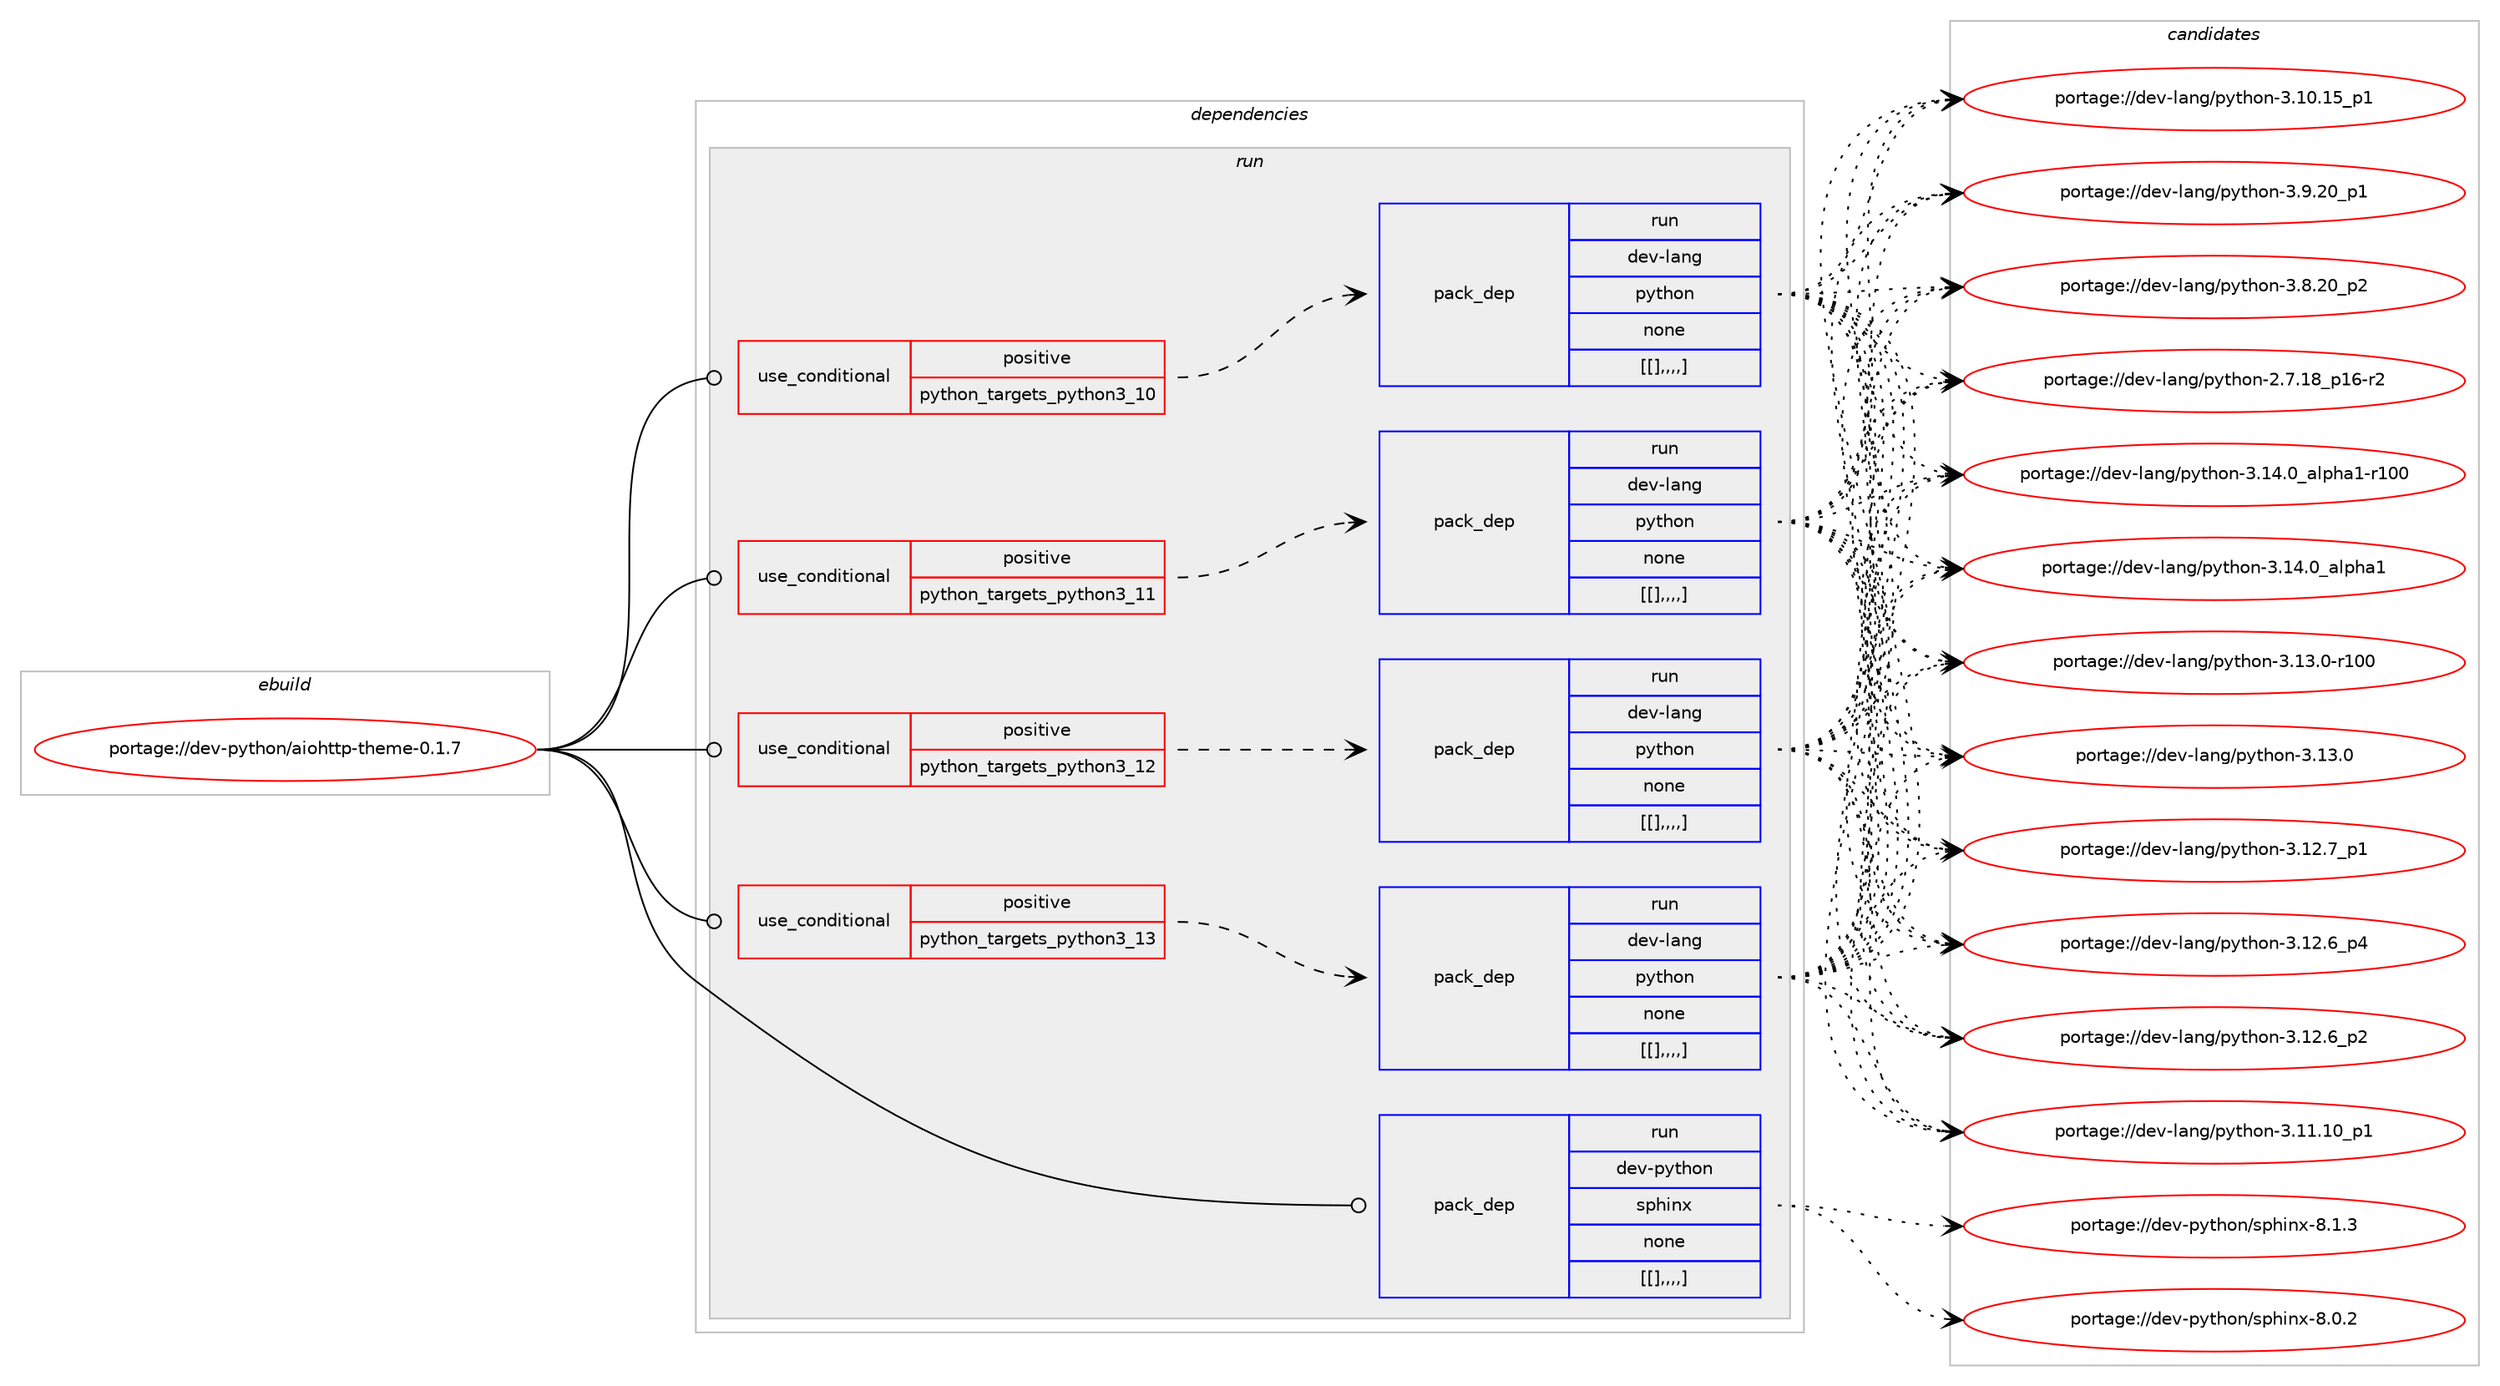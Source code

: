 digraph prolog {

# *************
# Graph options
# *************

newrank=true;
concentrate=true;
compound=true;
graph [rankdir=LR,fontname=Helvetica,fontsize=10,ranksep=1.5];#, ranksep=2.5, nodesep=0.2];
edge  [arrowhead=vee];
node  [fontname=Helvetica,fontsize=10];

# **********
# The ebuild
# **********

subgraph cluster_leftcol {
color=gray;
label=<<i>ebuild</i>>;
id [label="portage://dev-python/aiohttp-theme-0.1.7", color=red, width=4, href="../dev-python/aiohttp-theme-0.1.7.svg"];
}

# ****************
# The dependencies
# ****************

subgraph cluster_midcol {
color=gray;
label=<<i>dependencies</i>>;
subgraph cluster_compile {
fillcolor="#eeeeee";
style=filled;
label=<<i>compile</i>>;
}
subgraph cluster_compileandrun {
fillcolor="#eeeeee";
style=filled;
label=<<i>compile and run</i>>;
}
subgraph cluster_run {
fillcolor="#eeeeee";
style=filled;
label=<<i>run</i>>;
subgraph cond32704 {
dependency146578 [label=<<TABLE BORDER="0" CELLBORDER="1" CELLSPACING="0" CELLPADDING="4"><TR><TD ROWSPAN="3" CELLPADDING="10">use_conditional</TD></TR><TR><TD>positive</TD></TR><TR><TD>python_targets_python3_10</TD></TR></TABLE>>, shape=none, color=red];
subgraph pack112554 {
dependency146588 [label=<<TABLE BORDER="0" CELLBORDER="1" CELLSPACING="0" CELLPADDING="4" WIDTH="220"><TR><TD ROWSPAN="6" CELLPADDING="30">pack_dep</TD></TR><TR><TD WIDTH="110">run</TD></TR><TR><TD>dev-lang</TD></TR><TR><TD>python</TD></TR><TR><TD>none</TD></TR><TR><TD>[[],,,,]</TD></TR></TABLE>>, shape=none, color=blue];
}
dependency146578:e -> dependency146588:w [weight=20,style="dashed",arrowhead="vee"];
}
id:e -> dependency146578:w [weight=20,style="solid",arrowhead="odot"];
subgraph cond32707 {
dependency146596 [label=<<TABLE BORDER="0" CELLBORDER="1" CELLSPACING="0" CELLPADDING="4"><TR><TD ROWSPAN="3" CELLPADDING="10">use_conditional</TD></TR><TR><TD>positive</TD></TR><TR><TD>python_targets_python3_11</TD></TR></TABLE>>, shape=none, color=red];
subgraph pack112564 {
dependency146598 [label=<<TABLE BORDER="0" CELLBORDER="1" CELLSPACING="0" CELLPADDING="4" WIDTH="220"><TR><TD ROWSPAN="6" CELLPADDING="30">pack_dep</TD></TR><TR><TD WIDTH="110">run</TD></TR><TR><TD>dev-lang</TD></TR><TR><TD>python</TD></TR><TR><TD>none</TD></TR><TR><TD>[[],,,,]</TD></TR></TABLE>>, shape=none, color=blue];
}
dependency146596:e -> dependency146598:w [weight=20,style="dashed",arrowhead="vee"];
}
id:e -> dependency146596:w [weight=20,style="solid",arrowhead="odot"];
subgraph cond32712 {
dependency146604 [label=<<TABLE BORDER="0" CELLBORDER="1" CELLSPACING="0" CELLPADDING="4"><TR><TD ROWSPAN="3" CELLPADDING="10">use_conditional</TD></TR><TR><TD>positive</TD></TR><TR><TD>python_targets_python3_12</TD></TR></TABLE>>, shape=none, color=red];
subgraph pack112569 {
dependency146607 [label=<<TABLE BORDER="0" CELLBORDER="1" CELLSPACING="0" CELLPADDING="4" WIDTH="220"><TR><TD ROWSPAN="6" CELLPADDING="30">pack_dep</TD></TR><TR><TD WIDTH="110">run</TD></TR><TR><TD>dev-lang</TD></TR><TR><TD>python</TD></TR><TR><TD>none</TD></TR><TR><TD>[[],,,,]</TD></TR></TABLE>>, shape=none, color=blue];
}
dependency146604:e -> dependency146607:w [weight=20,style="dashed",arrowhead="vee"];
}
id:e -> dependency146604:w [weight=20,style="solid",arrowhead="odot"];
subgraph cond32716 {
dependency146612 [label=<<TABLE BORDER="0" CELLBORDER="1" CELLSPACING="0" CELLPADDING="4"><TR><TD ROWSPAN="3" CELLPADDING="10">use_conditional</TD></TR><TR><TD>positive</TD></TR><TR><TD>python_targets_python3_13</TD></TR></TABLE>>, shape=none, color=red];
subgraph pack112573 {
dependency146615 [label=<<TABLE BORDER="0" CELLBORDER="1" CELLSPACING="0" CELLPADDING="4" WIDTH="220"><TR><TD ROWSPAN="6" CELLPADDING="30">pack_dep</TD></TR><TR><TD WIDTH="110">run</TD></TR><TR><TD>dev-lang</TD></TR><TR><TD>python</TD></TR><TR><TD>none</TD></TR><TR><TD>[[],,,,]</TD></TR></TABLE>>, shape=none, color=blue];
}
dependency146612:e -> dependency146615:w [weight=20,style="dashed",arrowhead="vee"];
}
id:e -> dependency146612:w [weight=20,style="solid",arrowhead="odot"];
subgraph pack112576 {
dependency146619 [label=<<TABLE BORDER="0" CELLBORDER="1" CELLSPACING="0" CELLPADDING="4" WIDTH="220"><TR><TD ROWSPAN="6" CELLPADDING="30">pack_dep</TD></TR><TR><TD WIDTH="110">run</TD></TR><TR><TD>dev-python</TD></TR><TR><TD>sphinx</TD></TR><TR><TD>none</TD></TR><TR><TD>[[],,,,]</TD></TR></TABLE>>, shape=none, color=blue];
}
id:e -> dependency146619:w [weight=20,style="solid",arrowhead="odot"];
}
}

# **************
# The candidates
# **************

subgraph cluster_choices {
rank=same;
color=gray;
label=<<i>candidates</i>>;

subgraph choice112397 {
color=black;
nodesep=1;
choice100101118451089711010347112121116104111110455146495246489597108112104974945114494848 [label="portage://dev-lang/python-3.14.0_alpha1-r100", color=red, width=4,href="../dev-lang/python-3.14.0_alpha1-r100.svg"];
choice1001011184510897110103471121211161041111104551464952464895971081121049749 [label="portage://dev-lang/python-3.14.0_alpha1", color=red, width=4,href="../dev-lang/python-3.14.0_alpha1.svg"];
choice1001011184510897110103471121211161041111104551464951464845114494848 [label="portage://dev-lang/python-3.13.0-r100", color=red, width=4,href="../dev-lang/python-3.13.0-r100.svg"];
choice10010111845108971101034711212111610411111045514649514648 [label="portage://dev-lang/python-3.13.0", color=red, width=4,href="../dev-lang/python-3.13.0.svg"];
choice100101118451089711010347112121116104111110455146495046559511249 [label="portage://dev-lang/python-3.12.7_p1", color=red, width=4,href="../dev-lang/python-3.12.7_p1.svg"];
choice100101118451089711010347112121116104111110455146495046549511252 [label="portage://dev-lang/python-3.12.6_p4", color=red, width=4,href="../dev-lang/python-3.12.6_p4.svg"];
choice100101118451089711010347112121116104111110455146495046549511250 [label="portage://dev-lang/python-3.12.6_p2", color=red, width=4,href="../dev-lang/python-3.12.6_p2.svg"];
choice10010111845108971101034711212111610411111045514649494649489511249 [label="portage://dev-lang/python-3.11.10_p1", color=red, width=4,href="../dev-lang/python-3.11.10_p1.svg"];
choice10010111845108971101034711212111610411111045514649484649539511249 [label="portage://dev-lang/python-3.10.15_p1", color=red, width=4,href="../dev-lang/python-3.10.15_p1.svg"];
choice100101118451089711010347112121116104111110455146574650489511249 [label="portage://dev-lang/python-3.9.20_p1", color=red, width=4,href="../dev-lang/python-3.9.20_p1.svg"];
choice100101118451089711010347112121116104111110455146564650489511250 [label="portage://dev-lang/python-3.8.20_p2", color=red, width=4,href="../dev-lang/python-3.8.20_p2.svg"];
choice100101118451089711010347112121116104111110455046554649569511249544511450 [label="portage://dev-lang/python-2.7.18_p16-r2", color=red, width=4,href="../dev-lang/python-2.7.18_p16-r2.svg"];
dependency146588:e -> choice100101118451089711010347112121116104111110455146495246489597108112104974945114494848:w [style=dotted,weight="100"];
dependency146588:e -> choice1001011184510897110103471121211161041111104551464952464895971081121049749:w [style=dotted,weight="100"];
dependency146588:e -> choice1001011184510897110103471121211161041111104551464951464845114494848:w [style=dotted,weight="100"];
dependency146588:e -> choice10010111845108971101034711212111610411111045514649514648:w [style=dotted,weight="100"];
dependency146588:e -> choice100101118451089711010347112121116104111110455146495046559511249:w [style=dotted,weight="100"];
dependency146588:e -> choice100101118451089711010347112121116104111110455146495046549511252:w [style=dotted,weight="100"];
dependency146588:e -> choice100101118451089711010347112121116104111110455146495046549511250:w [style=dotted,weight="100"];
dependency146588:e -> choice10010111845108971101034711212111610411111045514649494649489511249:w [style=dotted,weight="100"];
dependency146588:e -> choice10010111845108971101034711212111610411111045514649484649539511249:w [style=dotted,weight="100"];
dependency146588:e -> choice100101118451089711010347112121116104111110455146574650489511249:w [style=dotted,weight="100"];
dependency146588:e -> choice100101118451089711010347112121116104111110455146564650489511250:w [style=dotted,weight="100"];
dependency146588:e -> choice100101118451089711010347112121116104111110455046554649569511249544511450:w [style=dotted,weight="100"];
}
subgraph choice112412 {
color=black;
nodesep=1;
choice100101118451089711010347112121116104111110455146495246489597108112104974945114494848 [label="portage://dev-lang/python-3.14.0_alpha1-r100", color=red, width=4,href="../dev-lang/python-3.14.0_alpha1-r100.svg"];
choice1001011184510897110103471121211161041111104551464952464895971081121049749 [label="portage://dev-lang/python-3.14.0_alpha1", color=red, width=4,href="../dev-lang/python-3.14.0_alpha1.svg"];
choice1001011184510897110103471121211161041111104551464951464845114494848 [label="portage://dev-lang/python-3.13.0-r100", color=red, width=4,href="../dev-lang/python-3.13.0-r100.svg"];
choice10010111845108971101034711212111610411111045514649514648 [label="portage://dev-lang/python-3.13.0", color=red, width=4,href="../dev-lang/python-3.13.0.svg"];
choice100101118451089711010347112121116104111110455146495046559511249 [label="portage://dev-lang/python-3.12.7_p1", color=red, width=4,href="../dev-lang/python-3.12.7_p1.svg"];
choice100101118451089711010347112121116104111110455146495046549511252 [label="portage://dev-lang/python-3.12.6_p4", color=red, width=4,href="../dev-lang/python-3.12.6_p4.svg"];
choice100101118451089711010347112121116104111110455146495046549511250 [label="portage://dev-lang/python-3.12.6_p2", color=red, width=4,href="../dev-lang/python-3.12.6_p2.svg"];
choice10010111845108971101034711212111610411111045514649494649489511249 [label="portage://dev-lang/python-3.11.10_p1", color=red, width=4,href="../dev-lang/python-3.11.10_p1.svg"];
choice10010111845108971101034711212111610411111045514649484649539511249 [label="portage://dev-lang/python-3.10.15_p1", color=red, width=4,href="../dev-lang/python-3.10.15_p1.svg"];
choice100101118451089711010347112121116104111110455146574650489511249 [label="portage://dev-lang/python-3.9.20_p1", color=red, width=4,href="../dev-lang/python-3.9.20_p1.svg"];
choice100101118451089711010347112121116104111110455146564650489511250 [label="portage://dev-lang/python-3.8.20_p2", color=red, width=4,href="../dev-lang/python-3.8.20_p2.svg"];
choice100101118451089711010347112121116104111110455046554649569511249544511450 [label="portage://dev-lang/python-2.7.18_p16-r2", color=red, width=4,href="../dev-lang/python-2.7.18_p16-r2.svg"];
dependency146598:e -> choice100101118451089711010347112121116104111110455146495246489597108112104974945114494848:w [style=dotted,weight="100"];
dependency146598:e -> choice1001011184510897110103471121211161041111104551464952464895971081121049749:w [style=dotted,weight="100"];
dependency146598:e -> choice1001011184510897110103471121211161041111104551464951464845114494848:w [style=dotted,weight="100"];
dependency146598:e -> choice10010111845108971101034711212111610411111045514649514648:w [style=dotted,weight="100"];
dependency146598:e -> choice100101118451089711010347112121116104111110455146495046559511249:w [style=dotted,weight="100"];
dependency146598:e -> choice100101118451089711010347112121116104111110455146495046549511252:w [style=dotted,weight="100"];
dependency146598:e -> choice100101118451089711010347112121116104111110455146495046549511250:w [style=dotted,weight="100"];
dependency146598:e -> choice10010111845108971101034711212111610411111045514649494649489511249:w [style=dotted,weight="100"];
dependency146598:e -> choice10010111845108971101034711212111610411111045514649484649539511249:w [style=dotted,weight="100"];
dependency146598:e -> choice100101118451089711010347112121116104111110455146574650489511249:w [style=dotted,weight="100"];
dependency146598:e -> choice100101118451089711010347112121116104111110455146564650489511250:w [style=dotted,weight="100"];
dependency146598:e -> choice100101118451089711010347112121116104111110455046554649569511249544511450:w [style=dotted,weight="100"];
}
subgraph choice112423 {
color=black;
nodesep=1;
choice100101118451089711010347112121116104111110455146495246489597108112104974945114494848 [label="portage://dev-lang/python-3.14.0_alpha1-r100", color=red, width=4,href="../dev-lang/python-3.14.0_alpha1-r100.svg"];
choice1001011184510897110103471121211161041111104551464952464895971081121049749 [label="portage://dev-lang/python-3.14.0_alpha1", color=red, width=4,href="../dev-lang/python-3.14.0_alpha1.svg"];
choice1001011184510897110103471121211161041111104551464951464845114494848 [label="portage://dev-lang/python-3.13.0-r100", color=red, width=4,href="../dev-lang/python-3.13.0-r100.svg"];
choice10010111845108971101034711212111610411111045514649514648 [label="portage://dev-lang/python-3.13.0", color=red, width=4,href="../dev-lang/python-3.13.0.svg"];
choice100101118451089711010347112121116104111110455146495046559511249 [label="portage://dev-lang/python-3.12.7_p1", color=red, width=4,href="../dev-lang/python-3.12.7_p1.svg"];
choice100101118451089711010347112121116104111110455146495046549511252 [label="portage://dev-lang/python-3.12.6_p4", color=red, width=4,href="../dev-lang/python-3.12.6_p4.svg"];
choice100101118451089711010347112121116104111110455146495046549511250 [label="portage://dev-lang/python-3.12.6_p2", color=red, width=4,href="../dev-lang/python-3.12.6_p2.svg"];
choice10010111845108971101034711212111610411111045514649494649489511249 [label="portage://dev-lang/python-3.11.10_p1", color=red, width=4,href="../dev-lang/python-3.11.10_p1.svg"];
choice10010111845108971101034711212111610411111045514649484649539511249 [label="portage://dev-lang/python-3.10.15_p1", color=red, width=4,href="../dev-lang/python-3.10.15_p1.svg"];
choice100101118451089711010347112121116104111110455146574650489511249 [label="portage://dev-lang/python-3.9.20_p1", color=red, width=4,href="../dev-lang/python-3.9.20_p1.svg"];
choice100101118451089711010347112121116104111110455146564650489511250 [label="portage://dev-lang/python-3.8.20_p2", color=red, width=4,href="../dev-lang/python-3.8.20_p2.svg"];
choice100101118451089711010347112121116104111110455046554649569511249544511450 [label="portage://dev-lang/python-2.7.18_p16-r2", color=red, width=4,href="../dev-lang/python-2.7.18_p16-r2.svg"];
dependency146607:e -> choice100101118451089711010347112121116104111110455146495246489597108112104974945114494848:w [style=dotted,weight="100"];
dependency146607:e -> choice1001011184510897110103471121211161041111104551464952464895971081121049749:w [style=dotted,weight="100"];
dependency146607:e -> choice1001011184510897110103471121211161041111104551464951464845114494848:w [style=dotted,weight="100"];
dependency146607:e -> choice10010111845108971101034711212111610411111045514649514648:w [style=dotted,weight="100"];
dependency146607:e -> choice100101118451089711010347112121116104111110455146495046559511249:w [style=dotted,weight="100"];
dependency146607:e -> choice100101118451089711010347112121116104111110455146495046549511252:w [style=dotted,weight="100"];
dependency146607:e -> choice100101118451089711010347112121116104111110455146495046549511250:w [style=dotted,weight="100"];
dependency146607:e -> choice10010111845108971101034711212111610411111045514649494649489511249:w [style=dotted,weight="100"];
dependency146607:e -> choice10010111845108971101034711212111610411111045514649484649539511249:w [style=dotted,weight="100"];
dependency146607:e -> choice100101118451089711010347112121116104111110455146574650489511249:w [style=dotted,weight="100"];
dependency146607:e -> choice100101118451089711010347112121116104111110455146564650489511250:w [style=dotted,weight="100"];
dependency146607:e -> choice100101118451089711010347112121116104111110455046554649569511249544511450:w [style=dotted,weight="100"];
}
subgraph choice112432 {
color=black;
nodesep=1;
choice100101118451089711010347112121116104111110455146495246489597108112104974945114494848 [label="portage://dev-lang/python-3.14.0_alpha1-r100", color=red, width=4,href="../dev-lang/python-3.14.0_alpha1-r100.svg"];
choice1001011184510897110103471121211161041111104551464952464895971081121049749 [label="portage://dev-lang/python-3.14.0_alpha1", color=red, width=4,href="../dev-lang/python-3.14.0_alpha1.svg"];
choice1001011184510897110103471121211161041111104551464951464845114494848 [label="portage://dev-lang/python-3.13.0-r100", color=red, width=4,href="../dev-lang/python-3.13.0-r100.svg"];
choice10010111845108971101034711212111610411111045514649514648 [label="portage://dev-lang/python-3.13.0", color=red, width=4,href="../dev-lang/python-3.13.0.svg"];
choice100101118451089711010347112121116104111110455146495046559511249 [label="portage://dev-lang/python-3.12.7_p1", color=red, width=4,href="../dev-lang/python-3.12.7_p1.svg"];
choice100101118451089711010347112121116104111110455146495046549511252 [label="portage://dev-lang/python-3.12.6_p4", color=red, width=4,href="../dev-lang/python-3.12.6_p4.svg"];
choice100101118451089711010347112121116104111110455146495046549511250 [label="portage://dev-lang/python-3.12.6_p2", color=red, width=4,href="../dev-lang/python-3.12.6_p2.svg"];
choice10010111845108971101034711212111610411111045514649494649489511249 [label="portage://dev-lang/python-3.11.10_p1", color=red, width=4,href="../dev-lang/python-3.11.10_p1.svg"];
choice10010111845108971101034711212111610411111045514649484649539511249 [label="portage://dev-lang/python-3.10.15_p1", color=red, width=4,href="../dev-lang/python-3.10.15_p1.svg"];
choice100101118451089711010347112121116104111110455146574650489511249 [label="portage://dev-lang/python-3.9.20_p1", color=red, width=4,href="../dev-lang/python-3.9.20_p1.svg"];
choice100101118451089711010347112121116104111110455146564650489511250 [label="portage://dev-lang/python-3.8.20_p2", color=red, width=4,href="../dev-lang/python-3.8.20_p2.svg"];
choice100101118451089711010347112121116104111110455046554649569511249544511450 [label="portage://dev-lang/python-2.7.18_p16-r2", color=red, width=4,href="../dev-lang/python-2.7.18_p16-r2.svg"];
dependency146615:e -> choice100101118451089711010347112121116104111110455146495246489597108112104974945114494848:w [style=dotted,weight="100"];
dependency146615:e -> choice1001011184510897110103471121211161041111104551464952464895971081121049749:w [style=dotted,weight="100"];
dependency146615:e -> choice1001011184510897110103471121211161041111104551464951464845114494848:w [style=dotted,weight="100"];
dependency146615:e -> choice10010111845108971101034711212111610411111045514649514648:w [style=dotted,weight="100"];
dependency146615:e -> choice100101118451089711010347112121116104111110455146495046559511249:w [style=dotted,weight="100"];
dependency146615:e -> choice100101118451089711010347112121116104111110455146495046549511252:w [style=dotted,weight="100"];
dependency146615:e -> choice100101118451089711010347112121116104111110455146495046549511250:w [style=dotted,weight="100"];
dependency146615:e -> choice10010111845108971101034711212111610411111045514649494649489511249:w [style=dotted,weight="100"];
dependency146615:e -> choice10010111845108971101034711212111610411111045514649484649539511249:w [style=dotted,weight="100"];
dependency146615:e -> choice100101118451089711010347112121116104111110455146574650489511249:w [style=dotted,weight="100"];
dependency146615:e -> choice100101118451089711010347112121116104111110455146564650489511250:w [style=dotted,weight="100"];
dependency146615:e -> choice100101118451089711010347112121116104111110455046554649569511249544511450:w [style=dotted,weight="100"];
}
subgraph choice112450 {
color=black;
nodesep=1;
choice1001011184511212111610411111047115112104105110120455646494651 [label="portage://dev-python/sphinx-8.1.3", color=red, width=4,href="../dev-python/sphinx-8.1.3.svg"];
choice1001011184511212111610411111047115112104105110120455646484650 [label="portage://dev-python/sphinx-8.0.2", color=red, width=4,href="../dev-python/sphinx-8.0.2.svg"];
dependency146619:e -> choice1001011184511212111610411111047115112104105110120455646494651:w [style=dotted,weight="100"];
dependency146619:e -> choice1001011184511212111610411111047115112104105110120455646484650:w [style=dotted,weight="100"];
}
}

}
